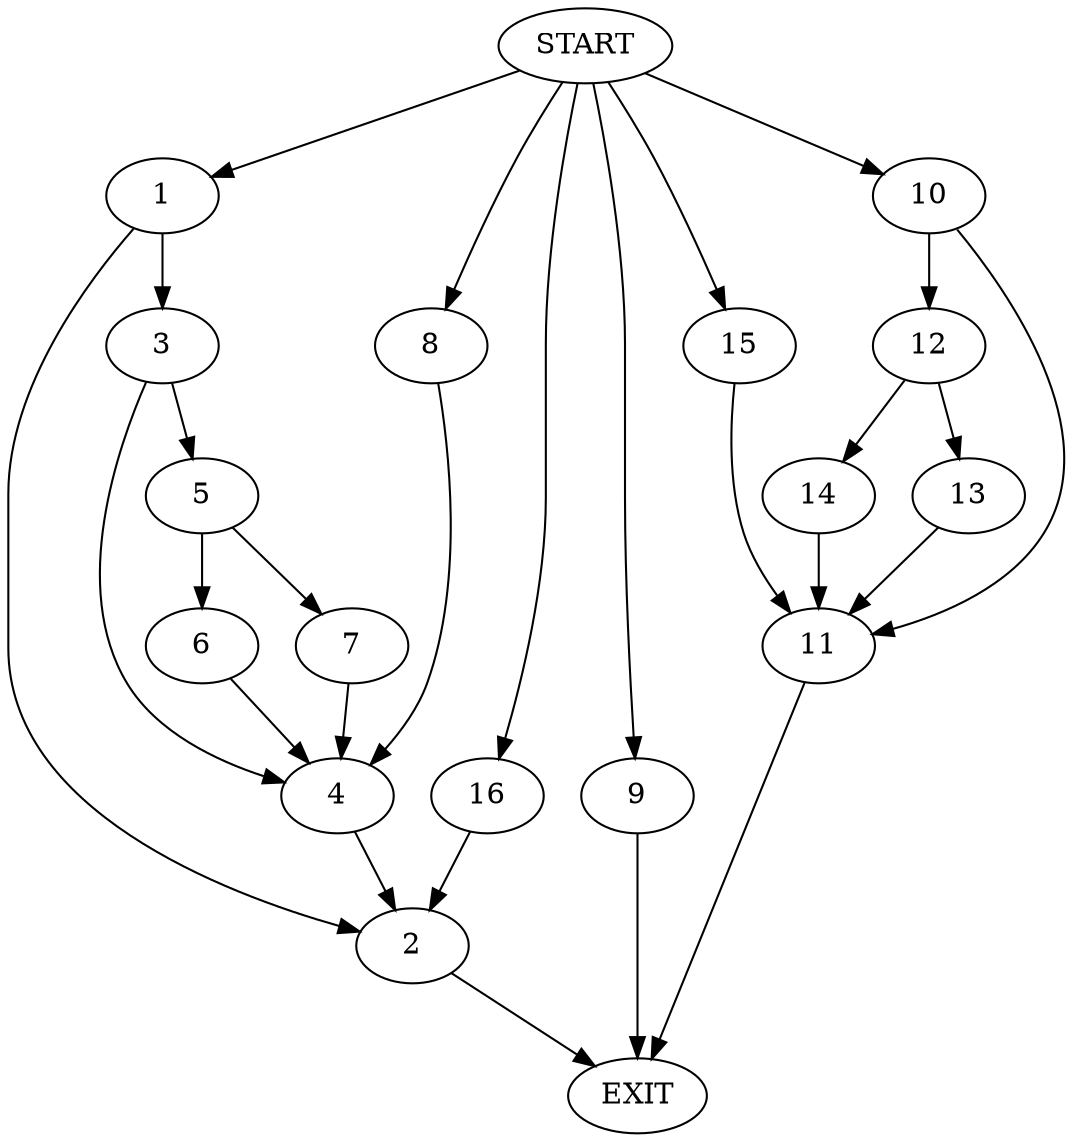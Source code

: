 digraph {
0 [label="START"]
17 [label="EXIT"]
0 -> 1
1 -> 2
1 -> 3
3 -> 4
3 -> 5
2 -> 17
4 -> 2
5 -> 6
5 -> 7
7 -> 4
6 -> 4
0 -> 8
8 -> 4
0 -> 9
9 -> 17
0 -> 10
10 -> 11
10 -> 12
12 -> 13
12 -> 14
11 -> 17
13 -> 11
14 -> 11
0 -> 15
15 -> 11
0 -> 16
16 -> 2
}
